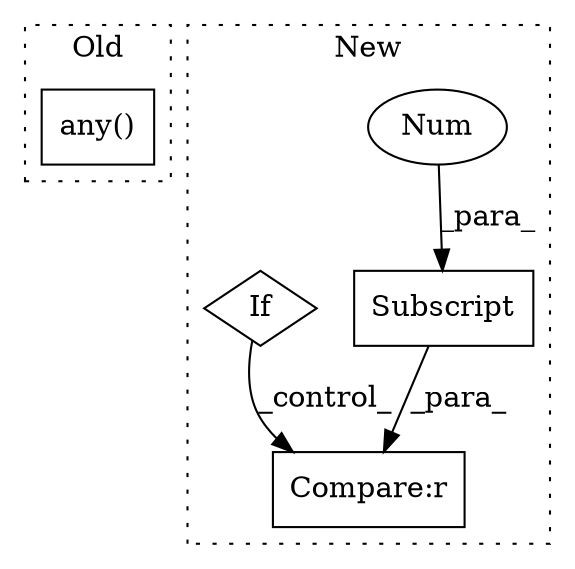 digraph G {
subgraph cluster0 {
1 [label="any()" a="75" s="20759,20773" l="7,1" shape="box"];
label = "Old";
style="dotted";
}
subgraph cluster1 {
2 [label="Subscript" a="63" s="21271,0" l="5,0" shape="box"];
3 [label="Num" a="76" s="21274" l="1" shape="ellipse"];
4 [label="Compare:r" a="40" s="21271" l="13" shape="box"];
5 [label="If" a="96" s="21060" l="3" shape="diamond"];
label = "New";
style="dotted";
}
2 -> 4 [label="_para_"];
3 -> 2 [label="_para_"];
5 -> 4 [label="_control_"];
}